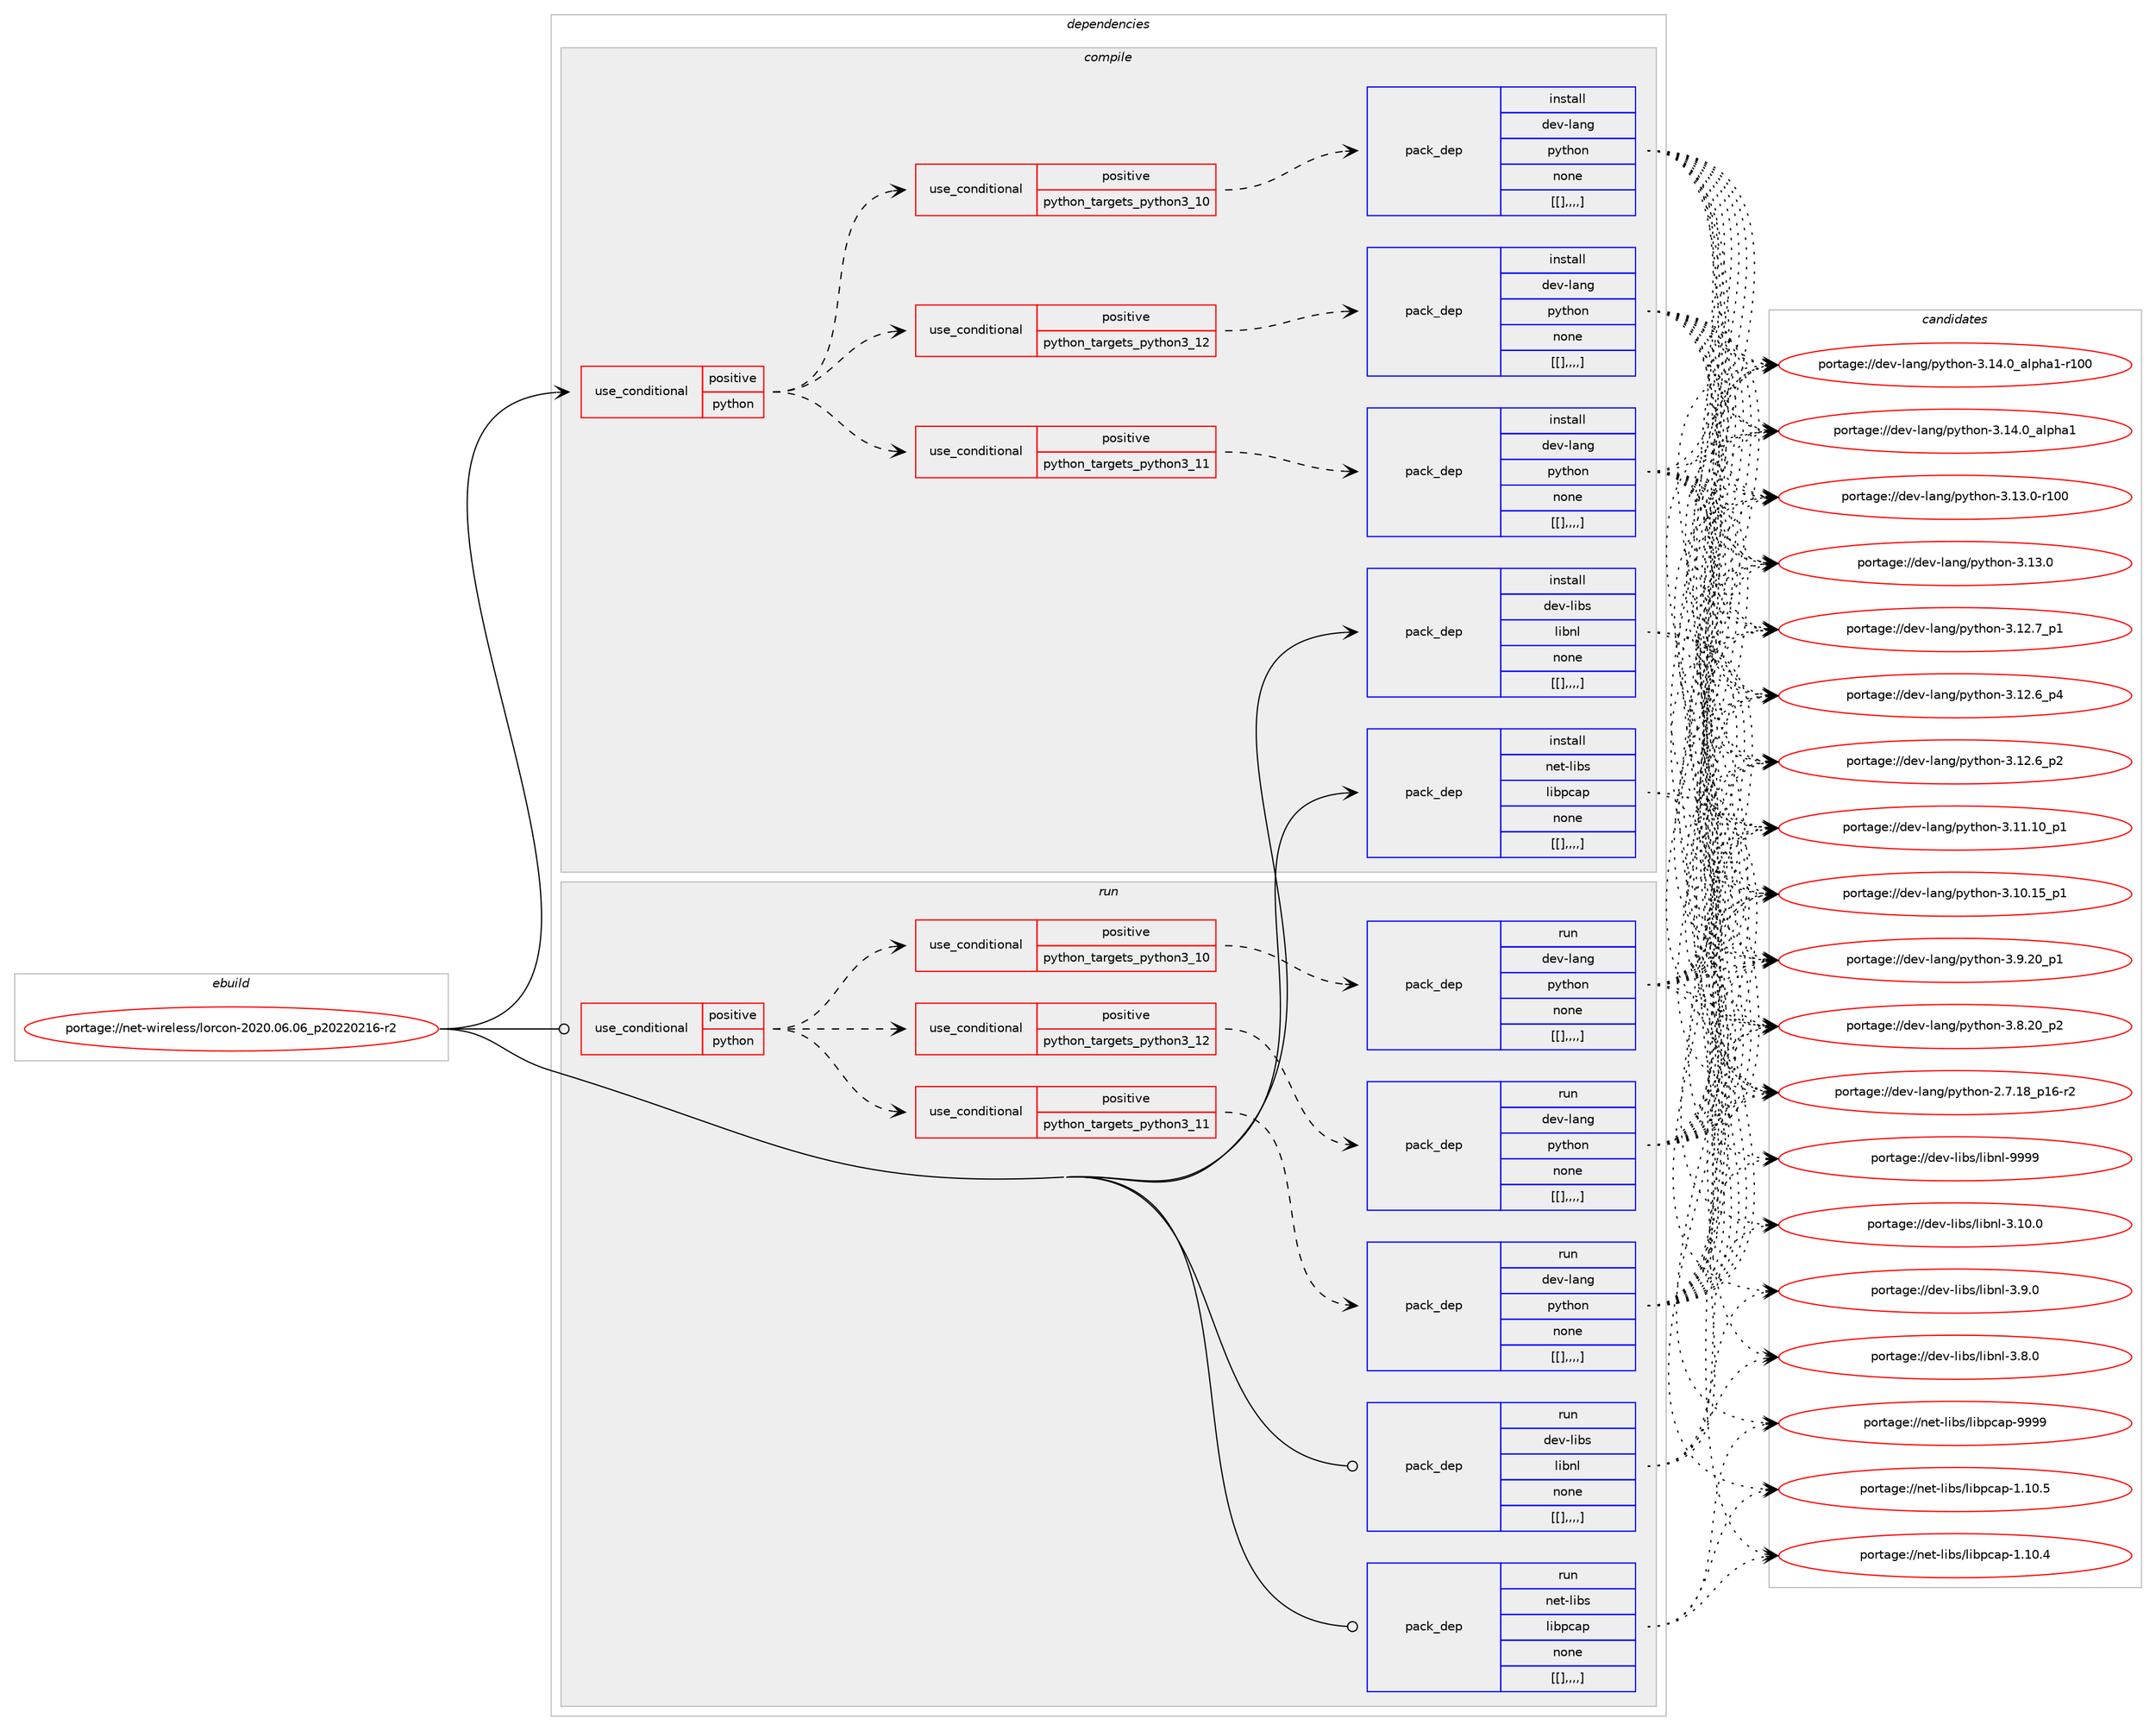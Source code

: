digraph prolog {

# *************
# Graph options
# *************

newrank=true;
concentrate=true;
compound=true;
graph [rankdir=LR,fontname=Helvetica,fontsize=10,ranksep=1.5];#, ranksep=2.5, nodesep=0.2];
edge  [arrowhead=vee];
node  [fontname=Helvetica,fontsize=10];

# **********
# The ebuild
# **********

subgraph cluster_leftcol {
color=gray;
label=<<i>ebuild</i>>;
id [label="portage://net-wireless/lorcon-2020.06.06_p20220216-r2", color=red, width=4, href="../net-wireless/lorcon-2020.06.06_p20220216-r2.svg"];
}

# ****************
# The dependencies
# ****************

subgraph cluster_midcol {
color=gray;
label=<<i>dependencies</i>>;
subgraph cluster_compile {
fillcolor="#eeeeee";
style=filled;
label=<<i>compile</i>>;
subgraph cond109396 {
dependency412241 [label=<<TABLE BORDER="0" CELLBORDER="1" CELLSPACING="0" CELLPADDING="4"><TR><TD ROWSPAN="3" CELLPADDING="10">use_conditional</TD></TR><TR><TD>positive</TD></TR><TR><TD>python</TD></TR></TABLE>>, shape=none, color=red];
subgraph cond109409 {
dependency412261 [label=<<TABLE BORDER="0" CELLBORDER="1" CELLSPACING="0" CELLPADDING="4"><TR><TD ROWSPAN="3" CELLPADDING="10">use_conditional</TD></TR><TR><TD>positive</TD></TR><TR><TD>python_targets_python3_10</TD></TR></TABLE>>, shape=none, color=red];
subgraph pack299830 {
dependency412341 [label=<<TABLE BORDER="0" CELLBORDER="1" CELLSPACING="0" CELLPADDING="4" WIDTH="220"><TR><TD ROWSPAN="6" CELLPADDING="30">pack_dep</TD></TR><TR><TD WIDTH="110">install</TD></TR><TR><TD>dev-lang</TD></TR><TR><TD>python</TD></TR><TR><TD>none</TD></TR><TR><TD>[[],,,,]</TD></TR></TABLE>>, shape=none, color=blue];
}
dependency412261:e -> dependency412341:w [weight=20,style="dashed",arrowhead="vee"];
}
dependency412241:e -> dependency412261:w [weight=20,style="dashed",arrowhead="vee"];
subgraph cond109433 {
dependency412432 [label=<<TABLE BORDER="0" CELLBORDER="1" CELLSPACING="0" CELLPADDING="4"><TR><TD ROWSPAN="3" CELLPADDING="10">use_conditional</TD></TR><TR><TD>positive</TD></TR><TR><TD>python_targets_python3_11</TD></TR></TABLE>>, shape=none, color=red];
subgraph pack299943 {
dependency412497 [label=<<TABLE BORDER="0" CELLBORDER="1" CELLSPACING="0" CELLPADDING="4" WIDTH="220"><TR><TD ROWSPAN="6" CELLPADDING="30">pack_dep</TD></TR><TR><TD WIDTH="110">install</TD></TR><TR><TD>dev-lang</TD></TR><TR><TD>python</TD></TR><TR><TD>none</TD></TR><TR><TD>[[],,,,]</TD></TR></TABLE>>, shape=none, color=blue];
}
dependency412432:e -> dependency412497:w [weight=20,style="dashed",arrowhead="vee"];
}
dependency412241:e -> dependency412432:w [weight=20,style="dashed",arrowhead="vee"];
subgraph cond109476 {
dependency412520 [label=<<TABLE BORDER="0" CELLBORDER="1" CELLSPACING="0" CELLPADDING="4"><TR><TD ROWSPAN="3" CELLPADDING="10">use_conditional</TD></TR><TR><TD>positive</TD></TR><TR><TD>python_targets_python3_12</TD></TR></TABLE>>, shape=none, color=red];
subgraph pack299977 {
dependency412589 [label=<<TABLE BORDER="0" CELLBORDER="1" CELLSPACING="0" CELLPADDING="4" WIDTH="220"><TR><TD ROWSPAN="6" CELLPADDING="30">pack_dep</TD></TR><TR><TD WIDTH="110">install</TD></TR><TR><TD>dev-lang</TD></TR><TR><TD>python</TD></TR><TR><TD>none</TD></TR><TR><TD>[[],,,,]</TD></TR></TABLE>>, shape=none, color=blue];
}
dependency412520:e -> dependency412589:w [weight=20,style="dashed",arrowhead="vee"];
}
dependency412241:e -> dependency412520:w [weight=20,style="dashed",arrowhead="vee"];
}
id:e -> dependency412241:w [weight=20,style="solid",arrowhead="vee"];
subgraph pack300021 {
dependency412617 [label=<<TABLE BORDER="0" CELLBORDER="1" CELLSPACING="0" CELLPADDING="4" WIDTH="220"><TR><TD ROWSPAN="6" CELLPADDING="30">pack_dep</TD></TR><TR><TD WIDTH="110">install</TD></TR><TR><TD>dev-libs</TD></TR><TR><TD>libnl</TD></TR><TR><TD>none</TD></TR><TR><TD>[[],,,,]</TD></TR></TABLE>>, shape=none, color=blue];
}
id:e -> dependency412617:w [weight=20,style="solid",arrowhead="vee"];
subgraph pack300058 {
dependency412643 [label=<<TABLE BORDER="0" CELLBORDER="1" CELLSPACING="0" CELLPADDING="4" WIDTH="220"><TR><TD ROWSPAN="6" CELLPADDING="30">pack_dep</TD></TR><TR><TD WIDTH="110">install</TD></TR><TR><TD>net-libs</TD></TR><TR><TD>libpcap</TD></TR><TR><TD>none</TD></TR><TR><TD>[[],,,,]</TD></TR></TABLE>>, shape=none, color=blue];
}
id:e -> dependency412643:w [weight=20,style="solid",arrowhead="vee"];
}
subgraph cluster_compileandrun {
fillcolor="#eeeeee";
style=filled;
label=<<i>compile and run</i>>;
}
subgraph cluster_run {
fillcolor="#eeeeee";
style=filled;
label=<<i>run</i>>;
subgraph cond109514 {
dependency412649 [label=<<TABLE BORDER="0" CELLBORDER="1" CELLSPACING="0" CELLPADDING="4"><TR><TD ROWSPAN="3" CELLPADDING="10">use_conditional</TD></TR><TR><TD>positive</TD></TR><TR><TD>python</TD></TR></TABLE>>, shape=none, color=red];
subgraph cond109515 {
dependency412653 [label=<<TABLE BORDER="0" CELLBORDER="1" CELLSPACING="0" CELLPADDING="4"><TR><TD ROWSPAN="3" CELLPADDING="10">use_conditional</TD></TR><TR><TD>positive</TD></TR><TR><TD>python_targets_python3_10</TD></TR></TABLE>>, shape=none, color=red];
subgraph pack300075 {
dependency412694 [label=<<TABLE BORDER="0" CELLBORDER="1" CELLSPACING="0" CELLPADDING="4" WIDTH="220"><TR><TD ROWSPAN="6" CELLPADDING="30">pack_dep</TD></TR><TR><TD WIDTH="110">run</TD></TR><TR><TD>dev-lang</TD></TR><TR><TD>python</TD></TR><TR><TD>none</TD></TR><TR><TD>[[],,,,]</TD></TR></TABLE>>, shape=none, color=blue];
}
dependency412653:e -> dependency412694:w [weight=20,style="dashed",arrowhead="vee"];
}
dependency412649:e -> dependency412653:w [weight=20,style="dashed",arrowhead="vee"];
subgraph cond109526 {
dependency412711 [label=<<TABLE BORDER="0" CELLBORDER="1" CELLSPACING="0" CELLPADDING="4"><TR><TD ROWSPAN="3" CELLPADDING="10">use_conditional</TD></TR><TR><TD>positive</TD></TR><TR><TD>python_targets_python3_11</TD></TR></TABLE>>, shape=none, color=red];
subgraph pack300115 {
dependency412790 [label=<<TABLE BORDER="0" CELLBORDER="1" CELLSPACING="0" CELLPADDING="4" WIDTH="220"><TR><TD ROWSPAN="6" CELLPADDING="30">pack_dep</TD></TR><TR><TD WIDTH="110">run</TD></TR><TR><TD>dev-lang</TD></TR><TR><TD>python</TD></TR><TR><TD>none</TD></TR><TR><TD>[[],,,,]</TD></TR></TABLE>>, shape=none, color=blue];
}
dependency412711:e -> dependency412790:w [weight=20,style="dashed",arrowhead="vee"];
}
dependency412649:e -> dependency412711:w [weight=20,style="dashed",arrowhead="vee"];
subgraph cond109543 {
dependency412868 [label=<<TABLE BORDER="0" CELLBORDER="1" CELLSPACING="0" CELLPADDING="4"><TR><TD ROWSPAN="3" CELLPADDING="10">use_conditional</TD></TR><TR><TD>positive</TD></TR><TR><TD>python_targets_python3_12</TD></TR></TABLE>>, shape=none, color=red];
subgraph pack300234 {
dependency412912 [label=<<TABLE BORDER="0" CELLBORDER="1" CELLSPACING="0" CELLPADDING="4" WIDTH="220"><TR><TD ROWSPAN="6" CELLPADDING="30">pack_dep</TD></TR><TR><TD WIDTH="110">run</TD></TR><TR><TD>dev-lang</TD></TR><TR><TD>python</TD></TR><TR><TD>none</TD></TR><TR><TD>[[],,,,]</TD></TR></TABLE>>, shape=none, color=blue];
}
dependency412868:e -> dependency412912:w [weight=20,style="dashed",arrowhead="vee"];
}
dependency412649:e -> dependency412868:w [weight=20,style="dashed",arrowhead="vee"];
}
id:e -> dependency412649:w [weight=20,style="solid",arrowhead="odot"];
subgraph pack300257 {
dependency412928 [label=<<TABLE BORDER="0" CELLBORDER="1" CELLSPACING="0" CELLPADDING="4" WIDTH="220"><TR><TD ROWSPAN="6" CELLPADDING="30">pack_dep</TD></TR><TR><TD WIDTH="110">run</TD></TR><TR><TD>dev-libs</TD></TR><TR><TD>libnl</TD></TR><TR><TD>none</TD></TR><TR><TD>[[],,,,]</TD></TR></TABLE>>, shape=none, color=blue];
}
id:e -> dependency412928:w [weight=20,style="solid",arrowhead="odot"];
subgraph pack300269 {
dependency412960 [label=<<TABLE BORDER="0" CELLBORDER="1" CELLSPACING="0" CELLPADDING="4" WIDTH="220"><TR><TD ROWSPAN="6" CELLPADDING="30">pack_dep</TD></TR><TR><TD WIDTH="110">run</TD></TR><TR><TD>net-libs</TD></TR><TR><TD>libpcap</TD></TR><TR><TD>none</TD></TR><TR><TD>[[],,,,]</TD></TR></TABLE>>, shape=none, color=blue];
}
id:e -> dependency412960:w [weight=20,style="solid",arrowhead="odot"];
}
}

# **************
# The candidates
# **************

subgraph cluster_choices {
rank=same;
color=gray;
label=<<i>candidates</i>>;

subgraph choice299702 {
color=black;
nodesep=1;
choice100101118451089711010347112121116104111110455146495246489597108112104974945114494848 [label="portage://dev-lang/python-3.14.0_alpha1-r100", color=red, width=4,href="../dev-lang/python-3.14.0_alpha1-r100.svg"];
choice1001011184510897110103471121211161041111104551464952464895971081121049749 [label="portage://dev-lang/python-3.14.0_alpha1", color=red, width=4,href="../dev-lang/python-3.14.0_alpha1.svg"];
choice1001011184510897110103471121211161041111104551464951464845114494848 [label="portage://dev-lang/python-3.13.0-r100", color=red, width=4,href="../dev-lang/python-3.13.0-r100.svg"];
choice10010111845108971101034711212111610411111045514649514648 [label="portage://dev-lang/python-3.13.0", color=red, width=4,href="../dev-lang/python-3.13.0.svg"];
choice100101118451089711010347112121116104111110455146495046559511249 [label="portage://dev-lang/python-3.12.7_p1", color=red, width=4,href="../dev-lang/python-3.12.7_p1.svg"];
choice100101118451089711010347112121116104111110455146495046549511252 [label="portage://dev-lang/python-3.12.6_p4", color=red, width=4,href="../dev-lang/python-3.12.6_p4.svg"];
choice100101118451089711010347112121116104111110455146495046549511250 [label="portage://dev-lang/python-3.12.6_p2", color=red, width=4,href="../dev-lang/python-3.12.6_p2.svg"];
choice10010111845108971101034711212111610411111045514649494649489511249 [label="portage://dev-lang/python-3.11.10_p1", color=red, width=4,href="../dev-lang/python-3.11.10_p1.svg"];
choice10010111845108971101034711212111610411111045514649484649539511249 [label="portage://dev-lang/python-3.10.15_p1", color=red, width=4,href="../dev-lang/python-3.10.15_p1.svg"];
choice100101118451089711010347112121116104111110455146574650489511249 [label="portage://dev-lang/python-3.9.20_p1", color=red, width=4,href="../dev-lang/python-3.9.20_p1.svg"];
choice100101118451089711010347112121116104111110455146564650489511250 [label="portage://dev-lang/python-3.8.20_p2", color=red, width=4,href="../dev-lang/python-3.8.20_p2.svg"];
choice100101118451089711010347112121116104111110455046554649569511249544511450 [label="portage://dev-lang/python-2.7.18_p16-r2", color=red, width=4,href="../dev-lang/python-2.7.18_p16-r2.svg"];
dependency412341:e -> choice100101118451089711010347112121116104111110455146495246489597108112104974945114494848:w [style=dotted,weight="100"];
dependency412341:e -> choice1001011184510897110103471121211161041111104551464952464895971081121049749:w [style=dotted,weight="100"];
dependency412341:e -> choice1001011184510897110103471121211161041111104551464951464845114494848:w [style=dotted,weight="100"];
dependency412341:e -> choice10010111845108971101034711212111610411111045514649514648:w [style=dotted,weight="100"];
dependency412341:e -> choice100101118451089711010347112121116104111110455146495046559511249:w [style=dotted,weight="100"];
dependency412341:e -> choice100101118451089711010347112121116104111110455146495046549511252:w [style=dotted,weight="100"];
dependency412341:e -> choice100101118451089711010347112121116104111110455146495046549511250:w [style=dotted,weight="100"];
dependency412341:e -> choice10010111845108971101034711212111610411111045514649494649489511249:w [style=dotted,weight="100"];
dependency412341:e -> choice10010111845108971101034711212111610411111045514649484649539511249:w [style=dotted,weight="100"];
dependency412341:e -> choice100101118451089711010347112121116104111110455146574650489511249:w [style=dotted,weight="100"];
dependency412341:e -> choice100101118451089711010347112121116104111110455146564650489511250:w [style=dotted,weight="100"];
dependency412341:e -> choice100101118451089711010347112121116104111110455046554649569511249544511450:w [style=dotted,weight="100"];
}
subgraph choice299736 {
color=black;
nodesep=1;
choice100101118451089711010347112121116104111110455146495246489597108112104974945114494848 [label="portage://dev-lang/python-3.14.0_alpha1-r100", color=red, width=4,href="../dev-lang/python-3.14.0_alpha1-r100.svg"];
choice1001011184510897110103471121211161041111104551464952464895971081121049749 [label="portage://dev-lang/python-3.14.0_alpha1", color=red, width=4,href="../dev-lang/python-3.14.0_alpha1.svg"];
choice1001011184510897110103471121211161041111104551464951464845114494848 [label="portage://dev-lang/python-3.13.0-r100", color=red, width=4,href="../dev-lang/python-3.13.0-r100.svg"];
choice10010111845108971101034711212111610411111045514649514648 [label="portage://dev-lang/python-3.13.0", color=red, width=4,href="../dev-lang/python-3.13.0.svg"];
choice100101118451089711010347112121116104111110455146495046559511249 [label="portage://dev-lang/python-3.12.7_p1", color=red, width=4,href="../dev-lang/python-3.12.7_p1.svg"];
choice100101118451089711010347112121116104111110455146495046549511252 [label="portage://dev-lang/python-3.12.6_p4", color=red, width=4,href="../dev-lang/python-3.12.6_p4.svg"];
choice100101118451089711010347112121116104111110455146495046549511250 [label="portage://dev-lang/python-3.12.6_p2", color=red, width=4,href="../dev-lang/python-3.12.6_p2.svg"];
choice10010111845108971101034711212111610411111045514649494649489511249 [label="portage://dev-lang/python-3.11.10_p1", color=red, width=4,href="../dev-lang/python-3.11.10_p1.svg"];
choice10010111845108971101034711212111610411111045514649484649539511249 [label="portage://dev-lang/python-3.10.15_p1", color=red, width=4,href="../dev-lang/python-3.10.15_p1.svg"];
choice100101118451089711010347112121116104111110455146574650489511249 [label="portage://dev-lang/python-3.9.20_p1", color=red, width=4,href="../dev-lang/python-3.9.20_p1.svg"];
choice100101118451089711010347112121116104111110455146564650489511250 [label="portage://dev-lang/python-3.8.20_p2", color=red, width=4,href="../dev-lang/python-3.8.20_p2.svg"];
choice100101118451089711010347112121116104111110455046554649569511249544511450 [label="portage://dev-lang/python-2.7.18_p16-r2", color=red, width=4,href="../dev-lang/python-2.7.18_p16-r2.svg"];
dependency412497:e -> choice100101118451089711010347112121116104111110455146495246489597108112104974945114494848:w [style=dotted,weight="100"];
dependency412497:e -> choice1001011184510897110103471121211161041111104551464952464895971081121049749:w [style=dotted,weight="100"];
dependency412497:e -> choice1001011184510897110103471121211161041111104551464951464845114494848:w [style=dotted,weight="100"];
dependency412497:e -> choice10010111845108971101034711212111610411111045514649514648:w [style=dotted,weight="100"];
dependency412497:e -> choice100101118451089711010347112121116104111110455146495046559511249:w [style=dotted,weight="100"];
dependency412497:e -> choice100101118451089711010347112121116104111110455146495046549511252:w [style=dotted,weight="100"];
dependency412497:e -> choice100101118451089711010347112121116104111110455146495046549511250:w [style=dotted,weight="100"];
dependency412497:e -> choice10010111845108971101034711212111610411111045514649494649489511249:w [style=dotted,weight="100"];
dependency412497:e -> choice10010111845108971101034711212111610411111045514649484649539511249:w [style=dotted,weight="100"];
dependency412497:e -> choice100101118451089711010347112121116104111110455146574650489511249:w [style=dotted,weight="100"];
dependency412497:e -> choice100101118451089711010347112121116104111110455146564650489511250:w [style=dotted,weight="100"];
dependency412497:e -> choice100101118451089711010347112121116104111110455046554649569511249544511450:w [style=dotted,weight="100"];
}
subgraph choice299751 {
color=black;
nodesep=1;
choice100101118451089711010347112121116104111110455146495246489597108112104974945114494848 [label="portage://dev-lang/python-3.14.0_alpha1-r100", color=red, width=4,href="../dev-lang/python-3.14.0_alpha1-r100.svg"];
choice1001011184510897110103471121211161041111104551464952464895971081121049749 [label="portage://dev-lang/python-3.14.0_alpha1", color=red, width=4,href="../dev-lang/python-3.14.0_alpha1.svg"];
choice1001011184510897110103471121211161041111104551464951464845114494848 [label="portage://dev-lang/python-3.13.0-r100", color=red, width=4,href="../dev-lang/python-3.13.0-r100.svg"];
choice10010111845108971101034711212111610411111045514649514648 [label="portage://dev-lang/python-3.13.0", color=red, width=4,href="../dev-lang/python-3.13.0.svg"];
choice100101118451089711010347112121116104111110455146495046559511249 [label="portage://dev-lang/python-3.12.7_p1", color=red, width=4,href="../dev-lang/python-3.12.7_p1.svg"];
choice100101118451089711010347112121116104111110455146495046549511252 [label="portage://dev-lang/python-3.12.6_p4", color=red, width=4,href="../dev-lang/python-3.12.6_p4.svg"];
choice100101118451089711010347112121116104111110455146495046549511250 [label="portage://dev-lang/python-3.12.6_p2", color=red, width=4,href="../dev-lang/python-3.12.6_p2.svg"];
choice10010111845108971101034711212111610411111045514649494649489511249 [label="portage://dev-lang/python-3.11.10_p1", color=red, width=4,href="../dev-lang/python-3.11.10_p1.svg"];
choice10010111845108971101034711212111610411111045514649484649539511249 [label="portage://dev-lang/python-3.10.15_p1", color=red, width=4,href="../dev-lang/python-3.10.15_p1.svg"];
choice100101118451089711010347112121116104111110455146574650489511249 [label="portage://dev-lang/python-3.9.20_p1", color=red, width=4,href="../dev-lang/python-3.9.20_p1.svg"];
choice100101118451089711010347112121116104111110455146564650489511250 [label="portage://dev-lang/python-3.8.20_p2", color=red, width=4,href="../dev-lang/python-3.8.20_p2.svg"];
choice100101118451089711010347112121116104111110455046554649569511249544511450 [label="portage://dev-lang/python-2.7.18_p16-r2", color=red, width=4,href="../dev-lang/python-2.7.18_p16-r2.svg"];
dependency412589:e -> choice100101118451089711010347112121116104111110455146495246489597108112104974945114494848:w [style=dotted,weight="100"];
dependency412589:e -> choice1001011184510897110103471121211161041111104551464952464895971081121049749:w [style=dotted,weight="100"];
dependency412589:e -> choice1001011184510897110103471121211161041111104551464951464845114494848:w [style=dotted,weight="100"];
dependency412589:e -> choice10010111845108971101034711212111610411111045514649514648:w [style=dotted,weight="100"];
dependency412589:e -> choice100101118451089711010347112121116104111110455146495046559511249:w [style=dotted,weight="100"];
dependency412589:e -> choice100101118451089711010347112121116104111110455146495046549511252:w [style=dotted,weight="100"];
dependency412589:e -> choice100101118451089711010347112121116104111110455146495046549511250:w [style=dotted,weight="100"];
dependency412589:e -> choice10010111845108971101034711212111610411111045514649494649489511249:w [style=dotted,weight="100"];
dependency412589:e -> choice10010111845108971101034711212111610411111045514649484649539511249:w [style=dotted,weight="100"];
dependency412589:e -> choice100101118451089711010347112121116104111110455146574650489511249:w [style=dotted,weight="100"];
dependency412589:e -> choice100101118451089711010347112121116104111110455146564650489511250:w [style=dotted,weight="100"];
dependency412589:e -> choice100101118451089711010347112121116104111110455046554649569511249544511450:w [style=dotted,weight="100"];
}
subgraph choice299765 {
color=black;
nodesep=1;
choice100101118451081059811547108105981101084557575757 [label="portage://dev-libs/libnl-9999", color=red, width=4,href="../dev-libs/libnl-9999.svg"];
choice1001011184510810598115471081059811010845514649484648 [label="portage://dev-libs/libnl-3.10.0", color=red, width=4,href="../dev-libs/libnl-3.10.0.svg"];
choice10010111845108105981154710810598110108455146574648 [label="portage://dev-libs/libnl-3.9.0", color=red, width=4,href="../dev-libs/libnl-3.9.0.svg"];
choice10010111845108105981154710810598110108455146564648 [label="portage://dev-libs/libnl-3.8.0", color=red, width=4,href="../dev-libs/libnl-3.8.0.svg"];
dependency412617:e -> choice100101118451081059811547108105981101084557575757:w [style=dotted,weight="100"];
dependency412617:e -> choice1001011184510810598115471081059811010845514649484648:w [style=dotted,weight="100"];
dependency412617:e -> choice10010111845108105981154710810598110108455146574648:w [style=dotted,weight="100"];
dependency412617:e -> choice10010111845108105981154710810598110108455146564648:w [style=dotted,weight="100"];
}
subgraph choice299802 {
color=black;
nodesep=1;
choice1101011164510810598115471081059811299971124557575757 [label="portage://net-libs/libpcap-9999", color=red, width=4,href="../net-libs/libpcap-9999.svg"];
choice11010111645108105981154710810598112999711245494649484653 [label="portage://net-libs/libpcap-1.10.5", color=red, width=4,href="../net-libs/libpcap-1.10.5.svg"];
choice11010111645108105981154710810598112999711245494649484652 [label="portage://net-libs/libpcap-1.10.4", color=red, width=4,href="../net-libs/libpcap-1.10.4.svg"];
dependency412643:e -> choice1101011164510810598115471081059811299971124557575757:w [style=dotted,weight="100"];
dependency412643:e -> choice11010111645108105981154710810598112999711245494649484653:w [style=dotted,weight="100"];
dependency412643:e -> choice11010111645108105981154710810598112999711245494649484652:w [style=dotted,weight="100"];
}
subgraph choice299857 {
color=black;
nodesep=1;
choice100101118451089711010347112121116104111110455146495246489597108112104974945114494848 [label="portage://dev-lang/python-3.14.0_alpha1-r100", color=red, width=4,href="../dev-lang/python-3.14.0_alpha1-r100.svg"];
choice1001011184510897110103471121211161041111104551464952464895971081121049749 [label="portage://dev-lang/python-3.14.0_alpha1", color=red, width=4,href="../dev-lang/python-3.14.0_alpha1.svg"];
choice1001011184510897110103471121211161041111104551464951464845114494848 [label="portage://dev-lang/python-3.13.0-r100", color=red, width=4,href="../dev-lang/python-3.13.0-r100.svg"];
choice10010111845108971101034711212111610411111045514649514648 [label="portage://dev-lang/python-3.13.0", color=red, width=4,href="../dev-lang/python-3.13.0.svg"];
choice100101118451089711010347112121116104111110455146495046559511249 [label="portage://dev-lang/python-3.12.7_p1", color=red, width=4,href="../dev-lang/python-3.12.7_p1.svg"];
choice100101118451089711010347112121116104111110455146495046549511252 [label="portage://dev-lang/python-3.12.6_p4", color=red, width=4,href="../dev-lang/python-3.12.6_p4.svg"];
choice100101118451089711010347112121116104111110455146495046549511250 [label="portage://dev-lang/python-3.12.6_p2", color=red, width=4,href="../dev-lang/python-3.12.6_p2.svg"];
choice10010111845108971101034711212111610411111045514649494649489511249 [label="portage://dev-lang/python-3.11.10_p1", color=red, width=4,href="../dev-lang/python-3.11.10_p1.svg"];
choice10010111845108971101034711212111610411111045514649484649539511249 [label="portage://dev-lang/python-3.10.15_p1", color=red, width=4,href="../dev-lang/python-3.10.15_p1.svg"];
choice100101118451089711010347112121116104111110455146574650489511249 [label="portage://dev-lang/python-3.9.20_p1", color=red, width=4,href="../dev-lang/python-3.9.20_p1.svg"];
choice100101118451089711010347112121116104111110455146564650489511250 [label="portage://dev-lang/python-3.8.20_p2", color=red, width=4,href="../dev-lang/python-3.8.20_p2.svg"];
choice100101118451089711010347112121116104111110455046554649569511249544511450 [label="portage://dev-lang/python-2.7.18_p16-r2", color=red, width=4,href="../dev-lang/python-2.7.18_p16-r2.svg"];
dependency412694:e -> choice100101118451089711010347112121116104111110455146495246489597108112104974945114494848:w [style=dotted,weight="100"];
dependency412694:e -> choice1001011184510897110103471121211161041111104551464952464895971081121049749:w [style=dotted,weight="100"];
dependency412694:e -> choice1001011184510897110103471121211161041111104551464951464845114494848:w [style=dotted,weight="100"];
dependency412694:e -> choice10010111845108971101034711212111610411111045514649514648:w [style=dotted,weight="100"];
dependency412694:e -> choice100101118451089711010347112121116104111110455146495046559511249:w [style=dotted,weight="100"];
dependency412694:e -> choice100101118451089711010347112121116104111110455146495046549511252:w [style=dotted,weight="100"];
dependency412694:e -> choice100101118451089711010347112121116104111110455146495046549511250:w [style=dotted,weight="100"];
dependency412694:e -> choice10010111845108971101034711212111610411111045514649494649489511249:w [style=dotted,weight="100"];
dependency412694:e -> choice10010111845108971101034711212111610411111045514649484649539511249:w [style=dotted,weight="100"];
dependency412694:e -> choice100101118451089711010347112121116104111110455146574650489511249:w [style=dotted,weight="100"];
dependency412694:e -> choice100101118451089711010347112121116104111110455146564650489511250:w [style=dotted,weight="100"];
dependency412694:e -> choice100101118451089711010347112121116104111110455046554649569511249544511450:w [style=dotted,weight="100"];
}
subgraph choice299869 {
color=black;
nodesep=1;
choice100101118451089711010347112121116104111110455146495246489597108112104974945114494848 [label="portage://dev-lang/python-3.14.0_alpha1-r100", color=red, width=4,href="../dev-lang/python-3.14.0_alpha1-r100.svg"];
choice1001011184510897110103471121211161041111104551464952464895971081121049749 [label="portage://dev-lang/python-3.14.0_alpha1", color=red, width=4,href="../dev-lang/python-3.14.0_alpha1.svg"];
choice1001011184510897110103471121211161041111104551464951464845114494848 [label="portage://dev-lang/python-3.13.0-r100", color=red, width=4,href="../dev-lang/python-3.13.0-r100.svg"];
choice10010111845108971101034711212111610411111045514649514648 [label="portage://dev-lang/python-3.13.0", color=red, width=4,href="../dev-lang/python-3.13.0.svg"];
choice100101118451089711010347112121116104111110455146495046559511249 [label="portage://dev-lang/python-3.12.7_p1", color=red, width=4,href="../dev-lang/python-3.12.7_p1.svg"];
choice100101118451089711010347112121116104111110455146495046549511252 [label="portage://dev-lang/python-3.12.6_p4", color=red, width=4,href="../dev-lang/python-3.12.6_p4.svg"];
choice100101118451089711010347112121116104111110455146495046549511250 [label="portage://dev-lang/python-3.12.6_p2", color=red, width=4,href="../dev-lang/python-3.12.6_p2.svg"];
choice10010111845108971101034711212111610411111045514649494649489511249 [label="portage://dev-lang/python-3.11.10_p1", color=red, width=4,href="../dev-lang/python-3.11.10_p1.svg"];
choice10010111845108971101034711212111610411111045514649484649539511249 [label="portage://dev-lang/python-3.10.15_p1", color=red, width=4,href="../dev-lang/python-3.10.15_p1.svg"];
choice100101118451089711010347112121116104111110455146574650489511249 [label="portage://dev-lang/python-3.9.20_p1", color=red, width=4,href="../dev-lang/python-3.9.20_p1.svg"];
choice100101118451089711010347112121116104111110455146564650489511250 [label="portage://dev-lang/python-3.8.20_p2", color=red, width=4,href="../dev-lang/python-3.8.20_p2.svg"];
choice100101118451089711010347112121116104111110455046554649569511249544511450 [label="portage://dev-lang/python-2.7.18_p16-r2", color=red, width=4,href="../dev-lang/python-2.7.18_p16-r2.svg"];
dependency412790:e -> choice100101118451089711010347112121116104111110455146495246489597108112104974945114494848:w [style=dotted,weight="100"];
dependency412790:e -> choice1001011184510897110103471121211161041111104551464952464895971081121049749:w [style=dotted,weight="100"];
dependency412790:e -> choice1001011184510897110103471121211161041111104551464951464845114494848:w [style=dotted,weight="100"];
dependency412790:e -> choice10010111845108971101034711212111610411111045514649514648:w [style=dotted,weight="100"];
dependency412790:e -> choice100101118451089711010347112121116104111110455146495046559511249:w [style=dotted,weight="100"];
dependency412790:e -> choice100101118451089711010347112121116104111110455146495046549511252:w [style=dotted,weight="100"];
dependency412790:e -> choice100101118451089711010347112121116104111110455146495046549511250:w [style=dotted,weight="100"];
dependency412790:e -> choice10010111845108971101034711212111610411111045514649494649489511249:w [style=dotted,weight="100"];
dependency412790:e -> choice10010111845108971101034711212111610411111045514649484649539511249:w [style=dotted,weight="100"];
dependency412790:e -> choice100101118451089711010347112121116104111110455146574650489511249:w [style=dotted,weight="100"];
dependency412790:e -> choice100101118451089711010347112121116104111110455146564650489511250:w [style=dotted,weight="100"];
dependency412790:e -> choice100101118451089711010347112121116104111110455046554649569511249544511450:w [style=dotted,weight="100"];
}
subgraph choice299903 {
color=black;
nodesep=1;
choice100101118451089711010347112121116104111110455146495246489597108112104974945114494848 [label="portage://dev-lang/python-3.14.0_alpha1-r100", color=red, width=4,href="../dev-lang/python-3.14.0_alpha1-r100.svg"];
choice1001011184510897110103471121211161041111104551464952464895971081121049749 [label="portage://dev-lang/python-3.14.0_alpha1", color=red, width=4,href="../dev-lang/python-3.14.0_alpha1.svg"];
choice1001011184510897110103471121211161041111104551464951464845114494848 [label="portage://dev-lang/python-3.13.0-r100", color=red, width=4,href="../dev-lang/python-3.13.0-r100.svg"];
choice10010111845108971101034711212111610411111045514649514648 [label="portage://dev-lang/python-3.13.0", color=red, width=4,href="../dev-lang/python-3.13.0.svg"];
choice100101118451089711010347112121116104111110455146495046559511249 [label="portage://dev-lang/python-3.12.7_p1", color=red, width=4,href="../dev-lang/python-3.12.7_p1.svg"];
choice100101118451089711010347112121116104111110455146495046549511252 [label="portage://dev-lang/python-3.12.6_p4", color=red, width=4,href="../dev-lang/python-3.12.6_p4.svg"];
choice100101118451089711010347112121116104111110455146495046549511250 [label="portage://dev-lang/python-3.12.6_p2", color=red, width=4,href="../dev-lang/python-3.12.6_p2.svg"];
choice10010111845108971101034711212111610411111045514649494649489511249 [label="portage://dev-lang/python-3.11.10_p1", color=red, width=4,href="../dev-lang/python-3.11.10_p1.svg"];
choice10010111845108971101034711212111610411111045514649484649539511249 [label="portage://dev-lang/python-3.10.15_p1", color=red, width=4,href="../dev-lang/python-3.10.15_p1.svg"];
choice100101118451089711010347112121116104111110455146574650489511249 [label="portage://dev-lang/python-3.9.20_p1", color=red, width=4,href="../dev-lang/python-3.9.20_p1.svg"];
choice100101118451089711010347112121116104111110455146564650489511250 [label="portage://dev-lang/python-3.8.20_p2", color=red, width=4,href="../dev-lang/python-3.8.20_p2.svg"];
choice100101118451089711010347112121116104111110455046554649569511249544511450 [label="portage://dev-lang/python-2.7.18_p16-r2", color=red, width=4,href="../dev-lang/python-2.7.18_p16-r2.svg"];
dependency412912:e -> choice100101118451089711010347112121116104111110455146495246489597108112104974945114494848:w [style=dotted,weight="100"];
dependency412912:e -> choice1001011184510897110103471121211161041111104551464952464895971081121049749:w [style=dotted,weight="100"];
dependency412912:e -> choice1001011184510897110103471121211161041111104551464951464845114494848:w [style=dotted,weight="100"];
dependency412912:e -> choice10010111845108971101034711212111610411111045514649514648:w [style=dotted,weight="100"];
dependency412912:e -> choice100101118451089711010347112121116104111110455146495046559511249:w [style=dotted,weight="100"];
dependency412912:e -> choice100101118451089711010347112121116104111110455146495046549511252:w [style=dotted,weight="100"];
dependency412912:e -> choice100101118451089711010347112121116104111110455146495046549511250:w [style=dotted,weight="100"];
dependency412912:e -> choice10010111845108971101034711212111610411111045514649494649489511249:w [style=dotted,weight="100"];
dependency412912:e -> choice10010111845108971101034711212111610411111045514649484649539511249:w [style=dotted,weight="100"];
dependency412912:e -> choice100101118451089711010347112121116104111110455146574650489511249:w [style=dotted,weight="100"];
dependency412912:e -> choice100101118451089711010347112121116104111110455146564650489511250:w [style=dotted,weight="100"];
dependency412912:e -> choice100101118451089711010347112121116104111110455046554649569511249544511450:w [style=dotted,weight="100"];
}
subgraph choice299937 {
color=black;
nodesep=1;
choice100101118451081059811547108105981101084557575757 [label="portage://dev-libs/libnl-9999", color=red, width=4,href="../dev-libs/libnl-9999.svg"];
choice1001011184510810598115471081059811010845514649484648 [label="portage://dev-libs/libnl-3.10.0", color=red, width=4,href="../dev-libs/libnl-3.10.0.svg"];
choice10010111845108105981154710810598110108455146574648 [label="portage://dev-libs/libnl-3.9.0", color=red, width=4,href="../dev-libs/libnl-3.9.0.svg"];
choice10010111845108105981154710810598110108455146564648 [label="portage://dev-libs/libnl-3.8.0", color=red, width=4,href="../dev-libs/libnl-3.8.0.svg"];
dependency412928:e -> choice100101118451081059811547108105981101084557575757:w [style=dotted,weight="100"];
dependency412928:e -> choice1001011184510810598115471081059811010845514649484648:w [style=dotted,weight="100"];
dependency412928:e -> choice10010111845108105981154710810598110108455146574648:w [style=dotted,weight="100"];
dependency412928:e -> choice10010111845108105981154710810598110108455146564648:w [style=dotted,weight="100"];
}
subgraph choice300002 {
color=black;
nodesep=1;
choice1101011164510810598115471081059811299971124557575757 [label="portage://net-libs/libpcap-9999", color=red, width=4,href="../net-libs/libpcap-9999.svg"];
choice11010111645108105981154710810598112999711245494649484653 [label="portage://net-libs/libpcap-1.10.5", color=red, width=4,href="../net-libs/libpcap-1.10.5.svg"];
choice11010111645108105981154710810598112999711245494649484652 [label="portage://net-libs/libpcap-1.10.4", color=red, width=4,href="../net-libs/libpcap-1.10.4.svg"];
dependency412960:e -> choice1101011164510810598115471081059811299971124557575757:w [style=dotted,weight="100"];
dependency412960:e -> choice11010111645108105981154710810598112999711245494649484653:w [style=dotted,weight="100"];
dependency412960:e -> choice11010111645108105981154710810598112999711245494649484652:w [style=dotted,weight="100"];
}
}

}
